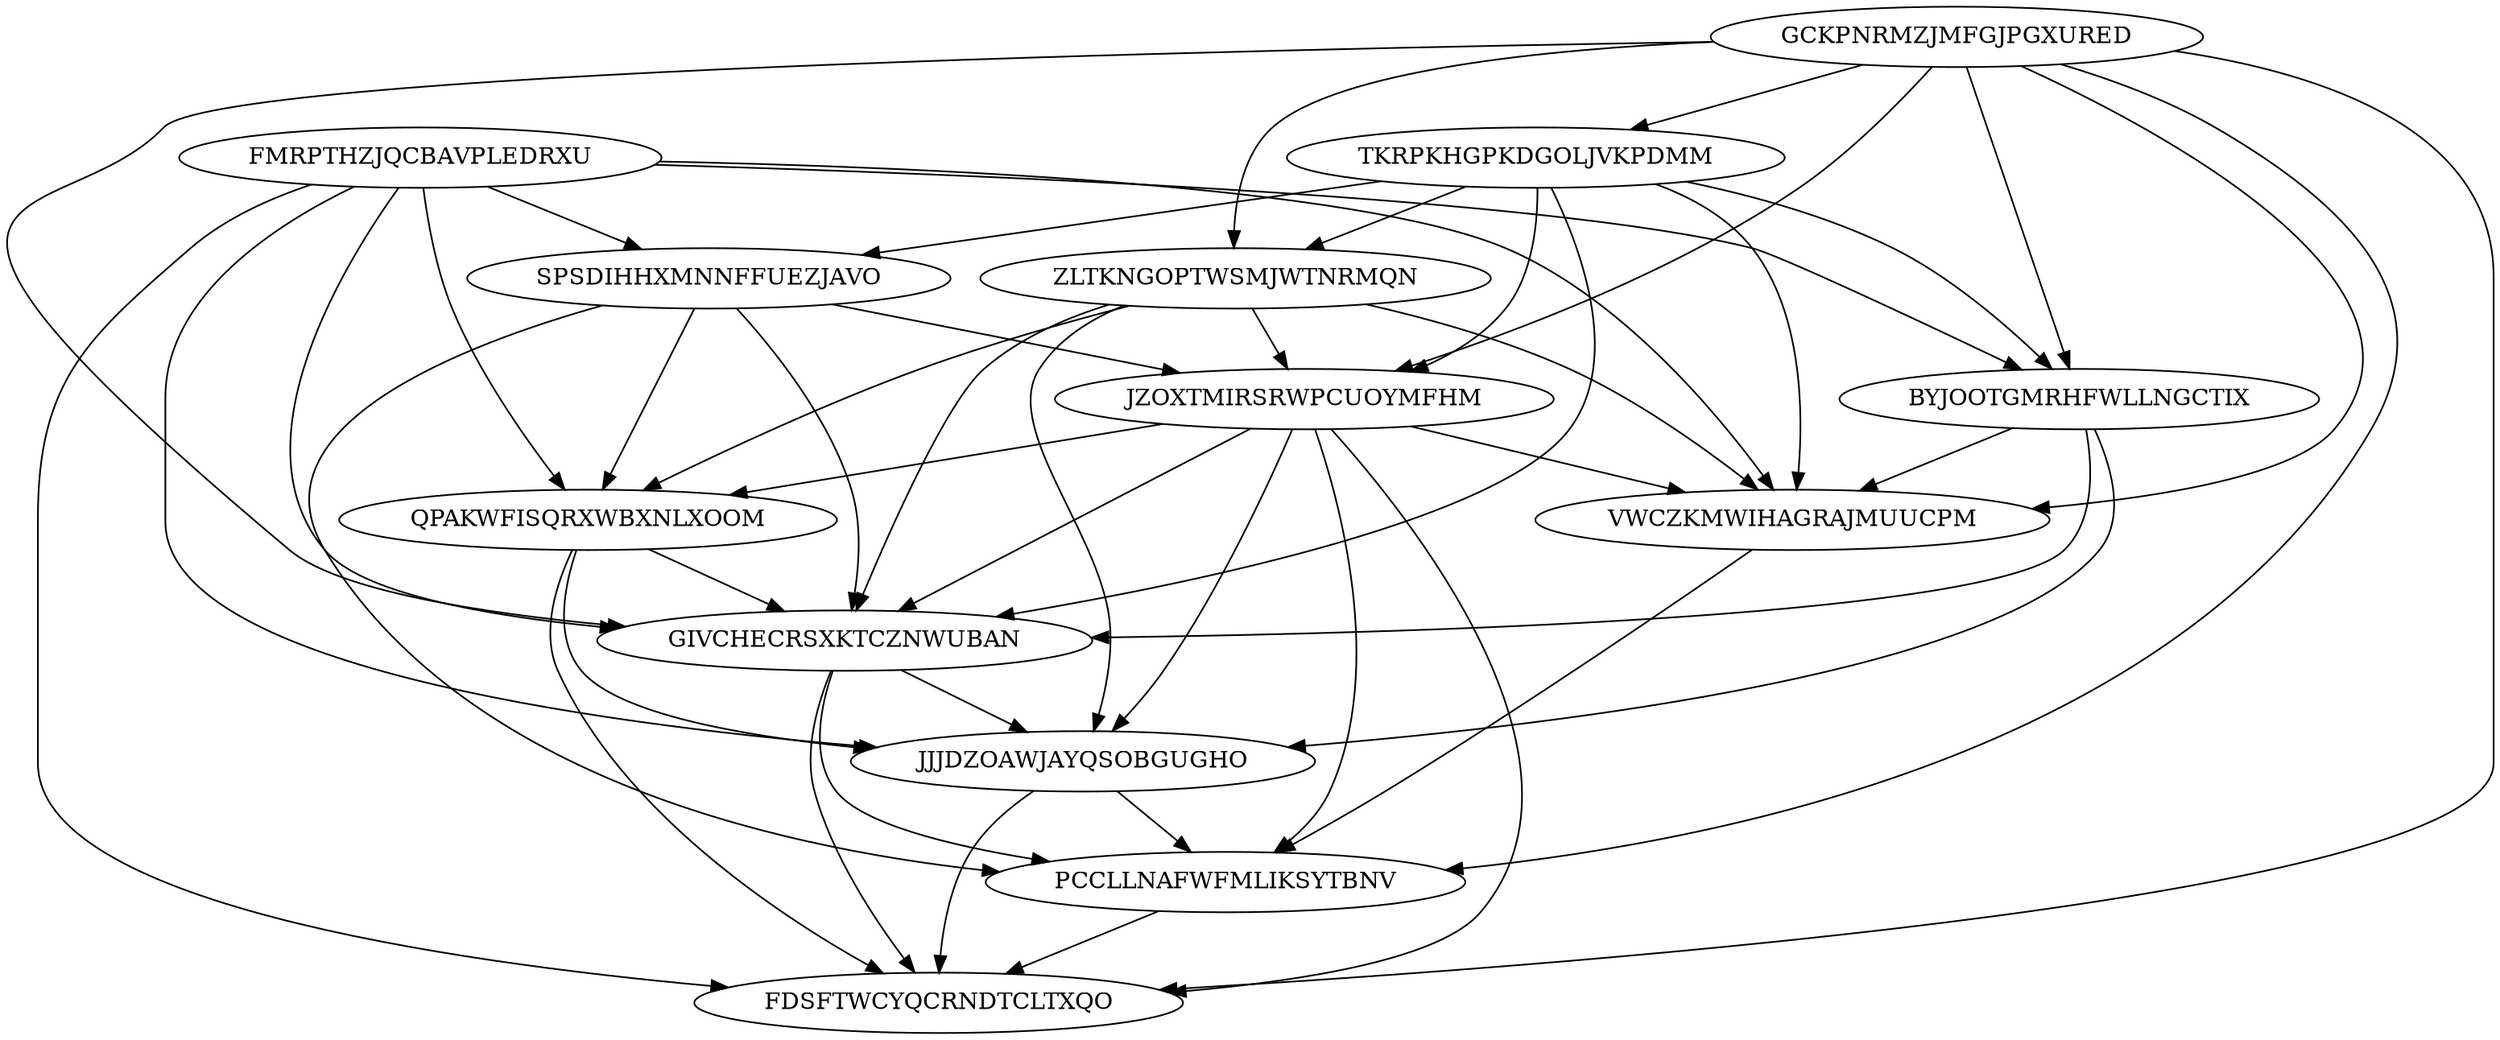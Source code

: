 digraph N13M49 {
	GCKPNRMZJMFGJPGXURED	[Weight=15];
	TKRPKHGPKDGOLJVKPDMM	[Weight=14];
	FMRPTHZJQCBAVPLEDRXU	[Weight=12];
	SPSDIHHXMNNFFUEZJAVO	[Weight=14];
	ZLTKNGOPTWSMJWTNRMQN	[Weight=20];
	JZOXTMIRSRWPCUOYMFHM	[Weight=16];
	BYJOOTGMRHFWLLNGCTIX	[Weight=14];
	QPAKWFISQRXWBXNLXOOM	[Weight=19];
	GIVCHECRSXKTCZNWUBAN	[Weight=13];
	JJJDZOAWJAYQSOBGUGHO	[Weight=18];
	VWCZKMWIHAGRAJMUUCPM	[Weight=20];
	PCCLLNAFWFMLIKSYTBNV	[Weight=15];
	FDSFTWCYQCRNDTCLTXQO	[Weight=17];
	FMRPTHZJQCBAVPLEDRXU -> QPAKWFISQRXWBXNLXOOM [Weight=11];
	ZLTKNGOPTWSMJWTNRMQN -> GIVCHECRSXKTCZNWUBAN [Weight=10];
	FMRPTHZJQCBAVPLEDRXU -> VWCZKMWIHAGRAJMUUCPM [Weight=14];
	JZOXTMIRSRWPCUOYMFHM -> JJJDZOAWJAYQSOBGUGHO [Weight=11];
	GIVCHECRSXKTCZNWUBAN -> PCCLLNAFWFMLIKSYTBNV [Weight=11];
	BYJOOTGMRHFWLLNGCTIX -> VWCZKMWIHAGRAJMUUCPM [Weight=20];
	GCKPNRMZJMFGJPGXURED -> TKRPKHGPKDGOLJVKPDMM [Weight=15];
	QPAKWFISQRXWBXNLXOOM -> GIVCHECRSXKTCZNWUBAN [Weight=12];
	BYJOOTGMRHFWLLNGCTIX -> JJJDZOAWJAYQSOBGUGHO [Weight=16];
	FMRPTHZJQCBAVPLEDRXU -> FDSFTWCYQCRNDTCLTXQO [Weight=10];
	SPSDIHHXMNNFFUEZJAVO -> GIVCHECRSXKTCZNWUBAN [Weight=10];
	FMRPTHZJQCBAVPLEDRXU -> BYJOOTGMRHFWLLNGCTIX [Weight=16];
	TKRPKHGPKDGOLJVKPDMM -> VWCZKMWIHAGRAJMUUCPM [Weight=19];
	JJJDZOAWJAYQSOBGUGHO -> PCCLLNAFWFMLIKSYTBNV [Weight=15];
	PCCLLNAFWFMLIKSYTBNV -> FDSFTWCYQCRNDTCLTXQO [Weight=13];
	BYJOOTGMRHFWLLNGCTIX -> GIVCHECRSXKTCZNWUBAN [Weight=19];
	GCKPNRMZJMFGJPGXURED -> PCCLLNAFWFMLIKSYTBNV [Weight=17];
	GCKPNRMZJMFGJPGXURED -> ZLTKNGOPTWSMJWTNRMQN [Weight=14];
	GIVCHECRSXKTCZNWUBAN -> FDSFTWCYQCRNDTCLTXQO [Weight=19];
	ZLTKNGOPTWSMJWTNRMQN -> JZOXTMIRSRWPCUOYMFHM [Weight=15];
	JJJDZOAWJAYQSOBGUGHO -> FDSFTWCYQCRNDTCLTXQO [Weight=19];
	ZLTKNGOPTWSMJWTNRMQN -> QPAKWFISQRXWBXNLXOOM [Weight=14];
	ZLTKNGOPTWSMJWTNRMQN -> JJJDZOAWJAYQSOBGUGHO [Weight=12];
	ZLTKNGOPTWSMJWTNRMQN -> VWCZKMWIHAGRAJMUUCPM [Weight=13];
	TKRPKHGPKDGOLJVKPDMM -> BYJOOTGMRHFWLLNGCTIX [Weight=19];
	TKRPKHGPKDGOLJVKPDMM -> ZLTKNGOPTWSMJWTNRMQN [Weight=16];
	JZOXTMIRSRWPCUOYMFHM -> FDSFTWCYQCRNDTCLTXQO [Weight=11];
	TKRPKHGPKDGOLJVKPDMM -> GIVCHECRSXKTCZNWUBAN [Weight=12];
	SPSDIHHXMNNFFUEZJAVO -> QPAKWFISQRXWBXNLXOOM [Weight=11];
	SPSDIHHXMNNFFUEZJAVO -> PCCLLNAFWFMLIKSYTBNV [Weight=20];
	GCKPNRMZJMFGJPGXURED -> BYJOOTGMRHFWLLNGCTIX [Weight=19];
	FMRPTHZJQCBAVPLEDRXU -> SPSDIHHXMNNFFUEZJAVO [Weight=14];
	TKRPKHGPKDGOLJVKPDMM -> JZOXTMIRSRWPCUOYMFHM [Weight=12];
	JZOXTMIRSRWPCUOYMFHM -> GIVCHECRSXKTCZNWUBAN [Weight=18];
	VWCZKMWIHAGRAJMUUCPM -> PCCLLNAFWFMLIKSYTBNV [Weight=18];
	TKRPKHGPKDGOLJVKPDMM -> SPSDIHHXMNNFFUEZJAVO [Weight=19];
	QPAKWFISQRXWBXNLXOOM -> JJJDZOAWJAYQSOBGUGHO [Weight=10];
	GIVCHECRSXKTCZNWUBAN -> JJJDZOAWJAYQSOBGUGHO [Weight=18];
	QPAKWFISQRXWBXNLXOOM -> FDSFTWCYQCRNDTCLTXQO [Weight=13];
	JZOXTMIRSRWPCUOYMFHM -> VWCZKMWIHAGRAJMUUCPM [Weight=16];
	JZOXTMIRSRWPCUOYMFHM -> QPAKWFISQRXWBXNLXOOM [Weight=19];
	GCKPNRMZJMFGJPGXURED -> VWCZKMWIHAGRAJMUUCPM [Weight=11];
	FMRPTHZJQCBAVPLEDRXU -> GIVCHECRSXKTCZNWUBAN [Weight=14];
	GCKPNRMZJMFGJPGXURED -> FDSFTWCYQCRNDTCLTXQO [Weight=18];
	SPSDIHHXMNNFFUEZJAVO -> JZOXTMIRSRWPCUOYMFHM [Weight=16];
	GCKPNRMZJMFGJPGXURED -> JZOXTMIRSRWPCUOYMFHM [Weight=16];
	FMRPTHZJQCBAVPLEDRXU -> JJJDZOAWJAYQSOBGUGHO [Weight=13];
	GCKPNRMZJMFGJPGXURED -> GIVCHECRSXKTCZNWUBAN [Weight=19];
	JZOXTMIRSRWPCUOYMFHM -> PCCLLNAFWFMLIKSYTBNV [Weight=12];
}
